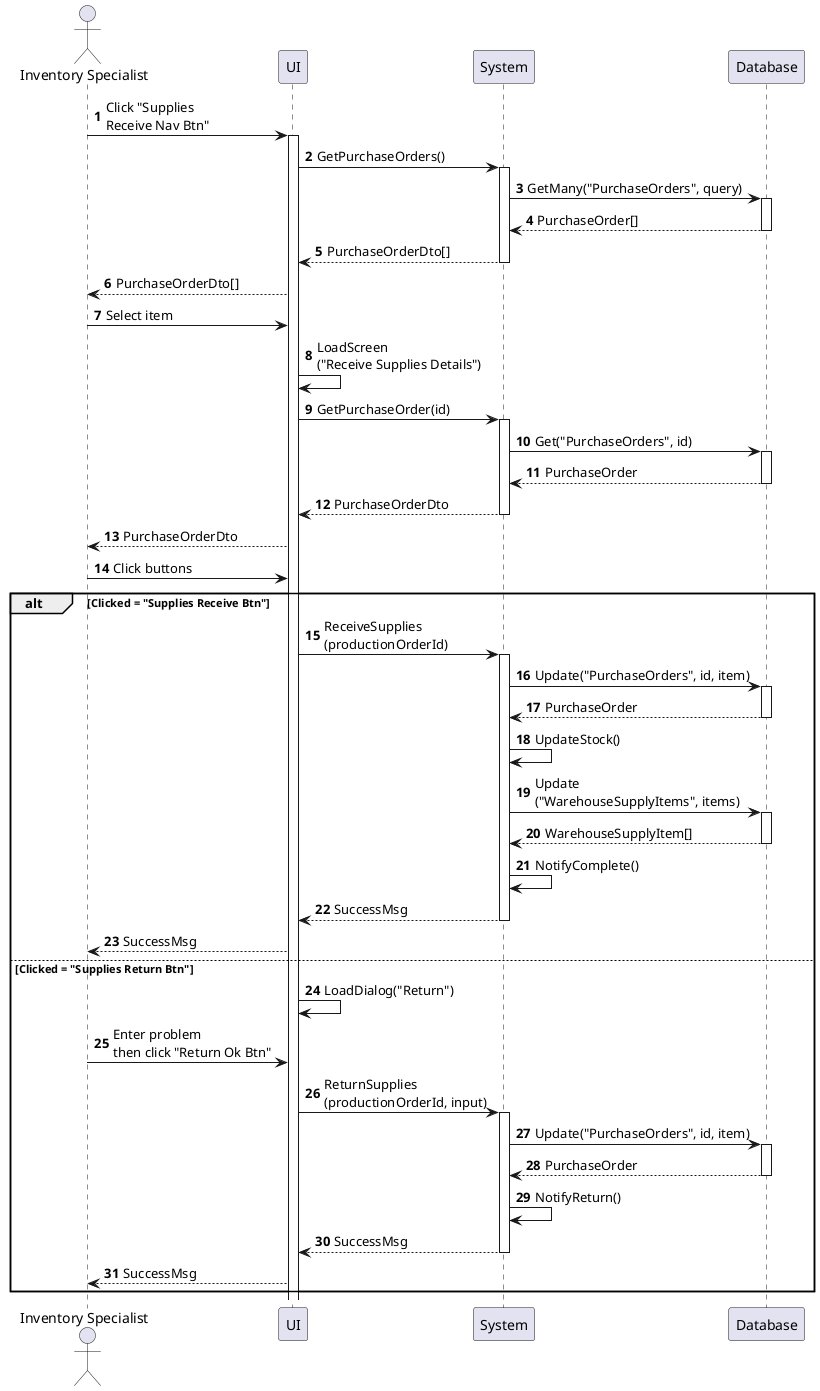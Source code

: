 @startuml inventory-supply-receive
autonumber

actor "Inventory Specialist" as a
participant UI as f
participant System as b
participant Database as d

a -> f : Click "Supplies\nReceive Nav Btn"
activate f
f -> b : GetPurchaseOrders()
activate b
b -> d : GetMany("PurchaseOrders", query)
activate d
return PurchaseOrder[]
return PurchaseOrderDto[]
f --> a : PurchaseOrderDto[]
a -> f : Select item
f -> f : LoadScreen\n("Receive Supplies Details")
f -> b : GetPurchaseOrder(id)
activate b
b -> d : Get("PurchaseOrders", id)
activate d
return PurchaseOrder
return PurchaseOrderDto
f --> a : PurchaseOrderDto
a -> f : Click buttons

alt Clicked = "Supplies Receive Btn"
    f -> b : ReceiveSupplies\n(productionOrderId)
    activate b
    b -> d : Update("PurchaseOrders", id, item)
    activate d
    return PurchaseOrder
    b -> b : UpdateStock()
    b -> d : Update\n("WarehouseSupplyItems", items)
    activate d
    return WarehouseSupplyItem[]
    b -> b : NotifyComplete()
    return SuccessMsg
    f --> a : SuccessMsg
else Clicked = "Supplies Return Btn"
    f -> f : LoadDialog("Return")
    a -> f : Enter problem\nthen click "Return Ok Btn"
    f -> b : ReturnSupplies\n(productionOrderId, input)
    activate b
    b -> d : Update("PurchaseOrders", id, item)
    activate d
    return PurchaseOrder
    b -> b : NotifyReturn()
    return SuccessMsg
    f --> a : SuccessMsg
end
@enduml